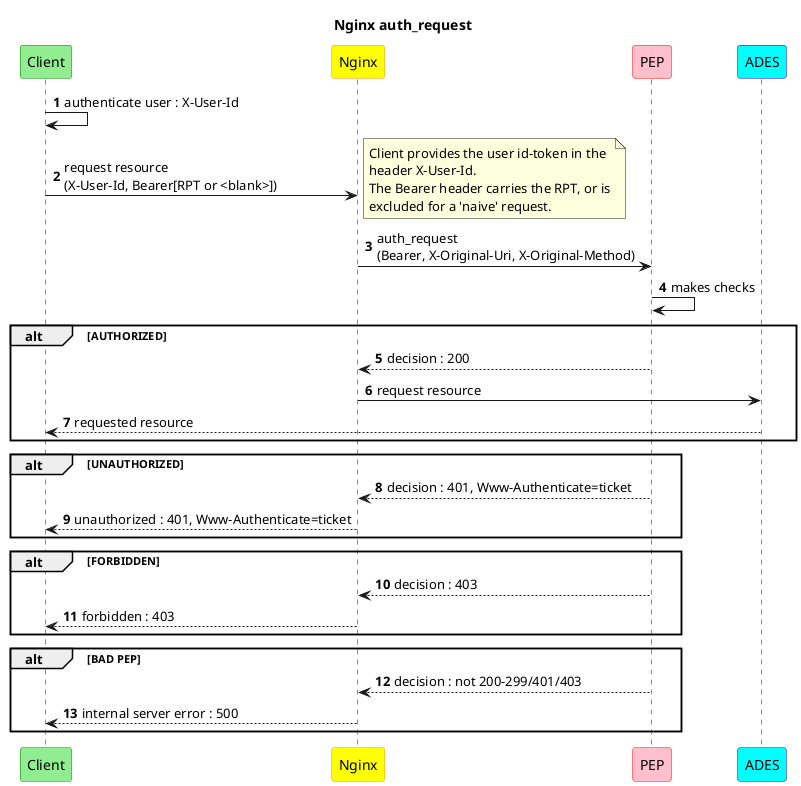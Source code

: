 @startuml
title Nginx auth_request

hide stereotype

skinparam participant<<client>> {
  BackgroundColor LightGreen
  BorderColor Green
}
skinparam participant<<nginx>> {
  BackgroundColor Yellow
  BorderColor DarkOrange
}
skinparam participant<<pep>> {
  BackgroundColor Pink
  BorderColor Red
}
skinparam participant<<ades>> {
  BackgroundColor Cyan
  BorderColor Blue
}

participant "Client" as client<<client>> order 10
participant "Nginx" as nginx<<nginx>> order 20
participant "PEP" as pep<<pep>> order 30
participant "ADES" as ades<<ades>> order 40

autonumber
client -> client : authenticate user : X-User-Id
client -> nginx : request resource\n(X-User-Id, Bearer[RPT or <blank>])
note right
Client provides the user id-token in the
header X-User-Id.
The Bearer header carries the RPT, or is
excluded for a 'naive' request.
end note
nginx -> pep : auth_request\n(Bearer, X-Original-Uri, X-Original-Method)
pep -> pep : makes checks

alt AUTHORIZED
  nginx <-- pep : decision : 200
  nginx -> ades : request resource
  client <-- ades : requested resource
end

alt UNAUTHORIZED
  nginx <-- pep : decision : 401, Www-Authenticate=ticket
  client <-- nginx : unauthorized : 401, Www-Authenticate=ticket
end

alt FORBIDDEN
  nginx <-- pep : decision : 403
  client <-- nginx : forbidden : 403
end

alt BAD PEP
  nginx <-- pep : decision : not 200-299/401/403
  client <-- nginx : internal server error : 500
end

@enduml